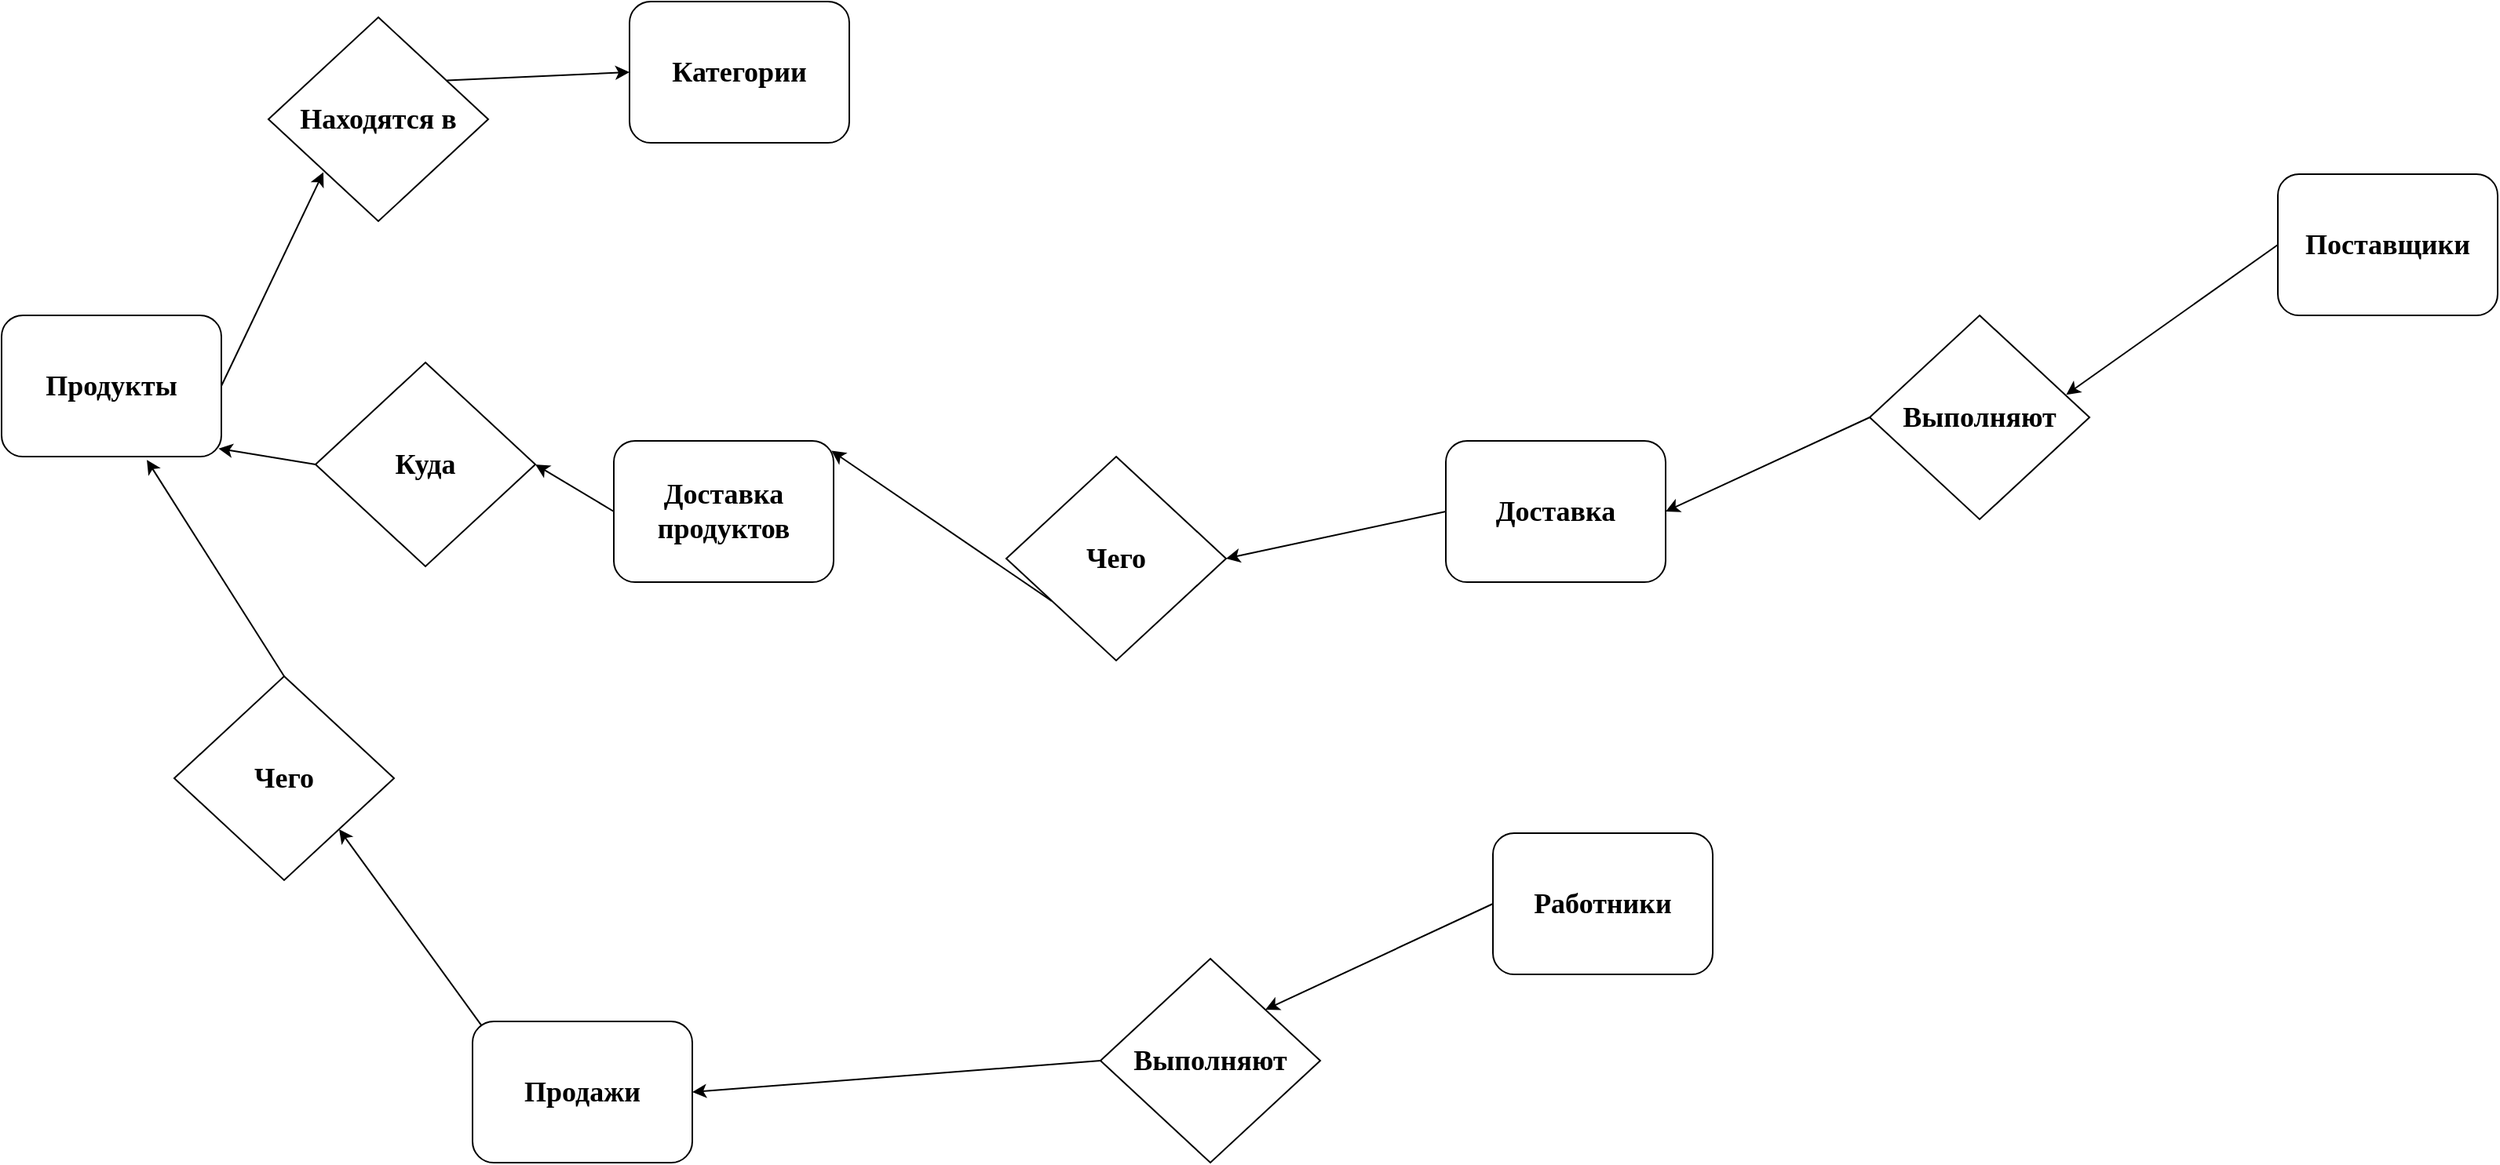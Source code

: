 <mxfile version="27.0.6">
  <diagram id="C5RBs43oDa-KdzZeNtuy" name="Page-1">
    <mxGraphModel dx="1678" dy="2093" grid="0" gridSize="10" guides="1" tooltips="1" connect="1" arrows="1" fold="1" page="1" pageScale="1" pageWidth="827" pageHeight="1169" math="0" shadow="0">
      <root>
        <mxCell id="WIyWlLk6GJQsqaUBKTNV-0" />
        <mxCell id="WIyWlLk6GJQsqaUBKTNV-1" parent="WIyWlLk6GJQsqaUBKTNV-0" />
        <mxCell id="07a8aUvU8bafviiIRutf-0" value="&lt;h2&gt;&lt;font face=&quot;Times New Roman&quot;&gt;Продукты&lt;/font&gt;&lt;/h2&gt;" style="rounded=1;whiteSpace=wrap;html=1;" parent="WIyWlLk6GJQsqaUBKTNV-1" vertex="1">
          <mxGeometry x="10" y="170" width="140" height="90" as="geometry" />
        </mxCell>
        <mxCell id="07a8aUvU8bafviiIRutf-2" value="&lt;h2&gt;&lt;font face=&quot;Times New Roman&quot;&gt;Категории&lt;/font&gt;&lt;/h2&gt;" style="rounded=1;whiteSpace=wrap;html=1;" parent="WIyWlLk6GJQsqaUBKTNV-1" vertex="1">
          <mxGeometry x="410" y="-30" width="140" height="90" as="geometry" />
        </mxCell>
        <mxCell id="07a8aUvU8bafviiIRutf-4" value="&lt;h2&gt;&lt;font face=&quot;Times New Roman&quot;&gt;Доставка продуктов&lt;/font&gt;&lt;/h2&gt;" style="rounded=1;whiteSpace=wrap;html=1;" parent="WIyWlLk6GJQsqaUBKTNV-1" vertex="1">
          <mxGeometry x="400" y="250" width="140" height="90" as="geometry" />
        </mxCell>
        <mxCell id="07a8aUvU8bafviiIRutf-5" value="&lt;h2&gt;&lt;font face=&quot;Times New Roman&quot;&gt;Доставка&lt;/font&gt;&lt;/h2&gt;" style="rounded=1;whiteSpace=wrap;html=1;" parent="WIyWlLk6GJQsqaUBKTNV-1" vertex="1">
          <mxGeometry x="930" y="250" width="140" height="90" as="geometry" />
        </mxCell>
        <mxCell id="07a8aUvU8bafviiIRutf-6" value="&lt;h2&gt;&lt;font face=&quot;Times New Roman&quot;&gt;Поставщики&lt;/font&gt;&lt;/h2&gt;" style="rounded=1;whiteSpace=wrap;html=1;" parent="WIyWlLk6GJQsqaUBKTNV-1" vertex="1">
          <mxGeometry x="1460" y="80" width="140" height="90" as="geometry" />
        </mxCell>
        <mxCell id="07a8aUvU8bafviiIRutf-9" value="" style="endArrow=classic;html=1;rounded=0;exitX=1;exitY=0.5;exitDx=0;exitDy=0;entryX=0.25;entryY=0.76;entryDx=0;entryDy=0;entryPerimeter=0;" parent="WIyWlLk6GJQsqaUBKTNV-1" source="07a8aUvU8bafviiIRutf-0" target="07a8aUvU8bafviiIRutf-20" edge="1">
          <mxGeometry width="50" height="50" relative="1" as="geometry">
            <mxPoint x="170" y="250" as="sourcePoint" />
            <mxPoint x="199.23" y="90.96" as="targetPoint" />
          </mxGeometry>
        </mxCell>
        <mxCell id="07a8aUvU8bafviiIRutf-10" value="" style="endArrow=classic;html=1;rounded=0;exitX=0.812;exitY=0.31;exitDx=0;exitDy=0;entryX=0;entryY=0.5;entryDx=0;entryDy=0;exitPerimeter=0;" parent="WIyWlLk6GJQsqaUBKTNV-1" source="07a8aUvU8bafviiIRutf-20" target="07a8aUvU8bafviiIRutf-2" edge="1">
          <mxGeometry width="50" height="50" relative="1" as="geometry">
            <mxPoint x="300.962" y="17.574" as="sourcePoint" />
            <mxPoint x="400" y="90" as="targetPoint" />
          </mxGeometry>
        </mxCell>
        <mxCell id="07a8aUvU8bafviiIRutf-14" value="" style="endArrow=classic;html=1;rounded=0;exitX=0;exitY=0.5;exitDx=0;exitDy=0;entryX=0.894;entryY=0.389;entryDx=0;entryDy=0;entryPerimeter=0;" parent="WIyWlLk6GJQsqaUBKTNV-1" source="07a8aUvU8bafviiIRutf-6" target="07a8aUvU8bafviiIRutf-22" edge="1">
          <mxGeometry width="50" height="50" relative="1" as="geometry">
            <mxPoint x="870" y="260" as="sourcePoint" />
            <mxPoint x="870" y="250" as="targetPoint" />
          </mxGeometry>
        </mxCell>
        <mxCell id="07a8aUvU8bafviiIRutf-17" value="" style="endArrow=classic;html=1;rounded=0;exitX=0;exitY=0.5;exitDx=0;exitDy=0;entryX=1;entryY=0.5;entryDx=0;entryDy=0;" parent="WIyWlLk6GJQsqaUBKTNV-1" source="07a8aUvU8bafviiIRutf-22" target="07a8aUvU8bafviiIRutf-5" edge="1">
          <mxGeometry width="50" height="50" relative="1" as="geometry">
            <mxPoint x="740" y="250" as="sourcePoint" />
            <mxPoint x="740" y="280" as="targetPoint" />
          </mxGeometry>
        </mxCell>
        <mxCell id="07a8aUvU8bafviiIRutf-18" value="" style="endArrow=classic;html=1;rounded=0;exitX=0;exitY=0.5;exitDx=0;exitDy=0;entryX=1;entryY=0.5;entryDx=0;entryDy=0;" parent="WIyWlLk6GJQsqaUBKTNV-1" source="07a8aUvU8bafviiIRutf-5" target="07a8aUvU8bafviiIRutf-23" edge="1">
          <mxGeometry width="50" height="50" relative="1" as="geometry">
            <mxPoint x="350" y="410" as="sourcePoint" />
            <mxPoint x="490" y="290" as="targetPoint" />
          </mxGeometry>
        </mxCell>
        <mxCell id="07a8aUvU8bafviiIRutf-20" value="&lt;h2&gt;&lt;font face=&quot;Times New Roman&quot;&gt;Находятся в&lt;/font&gt;&lt;/h2&gt;" style="rhombus;whiteSpace=wrap;html=1;" parent="WIyWlLk6GJQsqaUBKTNV-1" vertex="1">
          <mxGeometry x="180" y="-20" width="140" height="130" as="geometry" />
        </mxCell>
        <mxCell id="07a8aUvU8bafviiIRutf-22" value="&lt;h2&gt;&lt;font face=&quot;Times New Roman&quot;&gt;Выполняют&lt;/font&gt;&lt;/h2&gt;" style="rhombus;whiteSpace=wrap;html=1;" parent="WIyWlLk6GJQsqaUBKTNV-1" vertex="1">
          <mxGeometry x="1200" y="170" width="140" height="130" as="geometry" />
        </mxCell>
        <mxCell id="07a8aUvU8bafviiIRutf-23" value="&lt;h2&gt;&lt;font face=&quot;Times New Roman&quot;&gt;Чего&lt;/font&gt;&lt;/h2&gt;" style="rhombus;whiteSpace=wrap;html=1;" parent="WIyWlLk6GJQsqaUBKTNV-1" vertex="1">
          <mxGeometry x="650" y="260" width="140" height="130" as="geometry" />
        </mxCell>
        <mxCell id="07a8aUvU8bafviiIRutf-24" value="" style="endArrow=classic;html=1;rounded=0;exitX=0.207;exitY=0.708;exitDx=0;exitDy=0;exitPerimeter=0;entryX=0.99;entryY=0.07;entryDx=0;entryDy=0;entryPerimeter=0;" parent="WIyWlLk6GJQsqaUBKTNV-1" source="07a8aUvU8bafviiIRutf-23" target="07a8aUvU8bafviiIRutf-4" edge="1">
          <mxGeometry width="50" height="50" relative="1" as="geometry">
            <mxPoint x="190" y="340" as="sourcePoint" />
            <mxPoint x="240" y="290" as="targetPoint" />
          </mxGeometry>
        </mxCell>
        <mxCell id="07a8aUvU8bafviiIRutf-25" value="&lt;h2&gt;&lt;font face=&quot;Times New Roman&quot;&gt;Работники&lt;/font&gt;&lt;/h2&gt;" style="rounded=1;whiteSpace=wrap;html=1;" parent="WIyWlLk6GJQsqaUBKTNV-1" vertex="1">
          <mxGeometry x="960" y="500" width="140" height="90" as="geometry" />
        </mxCell>
        <mxCell id="07a8aUvU8bafviiIRutf-26" value="&lt;h2&gt;&lt;font face=&quot;Times New Roman&quot;&gt;Выполняют&lt;/font&gt;&lt;/h2&gt;" style="rhombus;whiteSpace=wrap;html=1;" parent="WIyWlLk6GJQsqaUBKTNV-1" vertex="1">
          <mxGeometry x="710" y="580" width="140" height="130" as="geometry" />
        </mxCell>
        <mxCell id="07a8aUvU8bafviiIRutf-27" value="&lt;h2&gt;&lt;font face=&quot;Times New Roman&quot;&gt;Продажи&lt;/font&gt;&lt;/h2&gt;" style="rounded=1;whiteSpace=wrap;html=1;" parent="WIyWlLk6GJQsqaUBKTNV-1" vertex="1">
          <mxGeometry x="310" y="620" width="140" height="90" as="geometry" />
        </mxCell>
        <mxCell id="07a8aUvU8bafviiIRutf-28" value="" style="endArrow=classic;html=1;rounded=0;exitX=0;exitY=0.5;exitDx=0;exitDy=0;entryX=1;entryY=0;entryDx=0;entryDy=0;" parent="WIyWlLk6GJQsqaUBKTNV-1" source="07a8aUvU8bafviiIRutf-25" target="07a8aUvU8bafviiIRutf-26" edge="1">
          <mxGeometry width="50" height="50" relative="1" as="geometry">
            <mxPoint x="630" y="460" as="sourcePoint" />
            <mxPoint x="680" y="410" as="targetPoint" />
          </mxGeometry>
        </mxCell>
        <mxCell id="07a8aUvU8bafviiIRutf-29" value="" style="endArrow=classic;html=1;rounded=0;exitX=0;exitY=0.5;exitDx=0;exitDy=0;entryX=1;entryY=0.5;entryDx=0;entryDy=0;" parent="WIyWlLk6GJQsqaUBKTNV-1" source="07a8aUvU8bafviiIRutf-26" target="07a8aUvU8bafviiIRutf-27" edge="1">
          <mxGeometry width="50" height="50" relative="1" as="geometry">
            <mxPoint x="730" y="600" as="sourcePoint" />
            <mxPoint x="780" y="550" as="targetPoint" />
          </mxGeometry>
        </mxCell>
        <mxCell id="07a8aUvU8bafviiIRutf-30" value="" style="endArrow=classic;html=1;rounded=0;exitX=0.042;exitY=0.031;exitDx=0;exitDy=0;exitPerimeter=0;entryX=1;entryY=1;entryDx=0;entryDy=0;" parent="WIyWlLk6GJQsqaUBKTNV-1" source="07a8aUvU8bafviiIRutf-27" target="07a8aUvU8bafviiIRutf-31" edge="1">
          <mxGeometry width="50" height="50" relative="1" as="geometry">
            <mxPoint x="190" y="540" as="sourcePoint" />
            <mxPoint x="250" y="540" as="targetPoint" />
          </mxGeometry>
        </mxCell>
        <mxCell id="07a8aUvU8bafviiIRutf-31" value="&lt;h2&gt;&lt;font face=&quot;Times New Roman&quot;&gt;Чего&lt;/font&gt;&lt;/h2&gt;" style="rhombus;whiteSpace=wrap;html=1;" parent="WIyWlLk6GJQsqaUBKTNV-1" vertex="1">
          <mxGeometry x="120" y="400" width="140" height="130" as="geometry" />
        </mxCell>
        <mxCell id="07a8aUvU8bafviiIRutf-32" value="" style="endArrow=classic;html=1;rounded=0;exitX=0.5;exitY=0;exitDx=0;exitDy=0;entryX=0.661;entryY=1.023;entryDx=0;entryDy=0;entryPerimeter=0;" parent="WIyWlLk6GJQsqaUBKTNV-1" source="07a8aUvU8bafviiIRutf-31" target="07a8aUvU8bafviiIRutf-0" edge="1">
          <mxGeometry width="50" height="50" relative="1" as="geometry">
            <mxPoint x="110" y="380" as="sourcePoint" />
            <mxPoint x="160" y="330" as="targetPoint" />
          </mxGeometry>
        </mxCell>
        <mxCell id="07a8aUvU8bafviiIRutf-33" value="&lt;h2&gt;&lt;font face=&quot;Times New Roman&quot;&gt;Куда&lt;/font&gt;&lt;/h2&gt;" style="rhombus;whiteSpace=wrap;html=1;" parent="WIyWlLk6GJQsqaUBKTNV-1" vertex="1">
          <mxGeometry x="210" y="200" width="140" height="130" as="geometry" />
        </mxCell>
        <mxCell id="07a8aUvU8bafviiIRutf-34" value="" style="endArrow=classic;html=1;rounded=0;exitX=0;exitY=0.5;exitDx=0;exitDy=0;entryX=1;entryY=0.5;entryDx=0;entryDy=0;" parent="WIyWlLk6GJQsqaUBKTNV-1" source="07a8aUvU8bafviiIRutf-4" target="07a8aUvU8bafviiIRutf-33" edge="1">
          <mxGeometry width="50" height="50" relative="1" as="geometry">
            <mxPoint x="260" y="340" as="sourcePoint" />
            <mxPoint x="310" y="290" as="targetPoint" />
          </mxGeometry>
        </mxCell>
        <mxCell id="07a8aUvU8bafviiIRutf-35" value="" style="endArrow=classic;html=1;rounded=0;entryX=0.987;entryY=0.943;entryDx=0;entryDy=0;entryPerimeter=0;exitX=0;exitY=0.5;exitDx=0;exitDy=0;" parent="WIyWlLk6GJQsqaUBKTNV-1" source="07a8aUvU8bafviiIRutf-33" target="07a8aUvU8bafviiIRutf-0" edge="1">
          <mxGeometry width="50" height="50" relative="1" as="geometry">
            <mxPoint x="210" y="390" as="sourcePoint" />
            <mxPoint x="260" y="340" as="targetPoint" />
          </mxGeometry>
        </mxCell>
      </root>
    </mxGraphModel>
  </diagram>
</mxfile>
